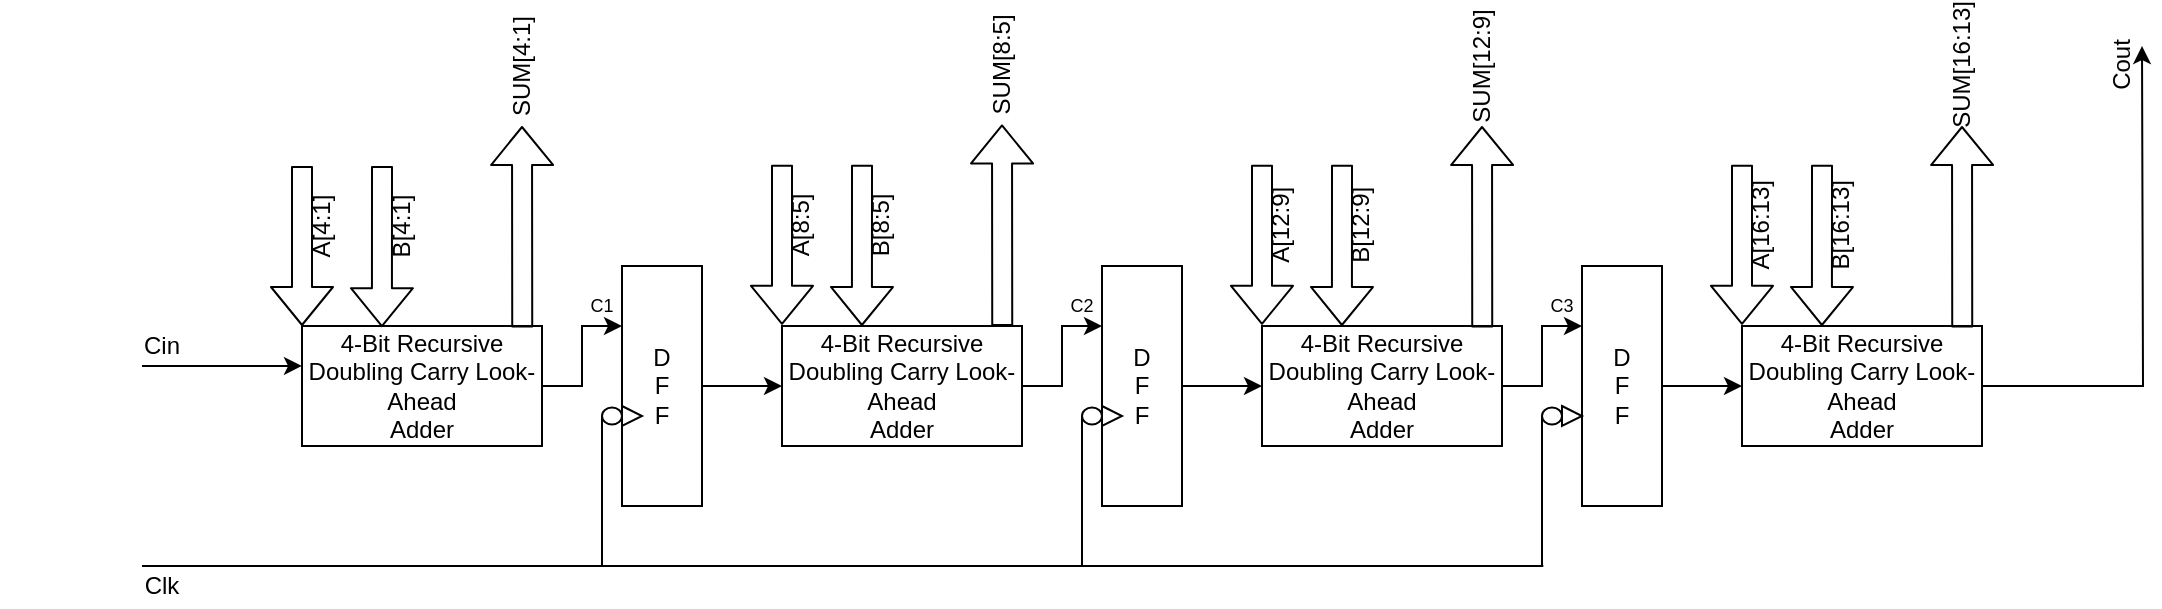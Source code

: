<mxfile version="13.2.6" type="device"><diagram id="yjenWlUXijCT_LEL46br" name="Page-1"><mxGraphModel dx="1093" dy="657" grid="1" gridSize="10" guides="1" tooltips="1" connect="1" arrows="1" fold="1" page="1" pageScale="1" pageWidth="850" pageHeight="1100" math="0" shadow="0"><root><mxCell id="0"/><mxCell id="1" parent="0"/><mxCell id="RmdQvSZnTptiHbCgdyAI-27" style="edgeStyle=orthogonalEdgeStyle;rounded=0;orthogonalLoop=1;jettySize=auto;html=1;entryX=0;entryY=0.25;entryDx=0;entryDy=0;" edge="1" parent="1" source="RmdQvSZnTptiHbCgdyAI-1" target="RmdQvSZnTptiHbCgdyAI-20"><mxGeometry relative="1" as="geometry"/></mxCell><mxCell id="RmdQvSZnTptiHbCgdyAI-1" value="4-Bit Recursive Doubling Carry Look-Ahead&lt;br&gt;Adder" style="rounded=0;whiteSpace=wrap;html=1;" vertex="1" parent="1"><mxGeometry x="200" y="260" width="120" height="60" as="geometry"/></mxCell><mxCell id="RmdQvSZnTptiHbCgdyAI-55" style="edgeStyle=orthogonalEdgeStyle;rounded=0;orthogonalLoop=1;jettySize=auto;html=1;entryX=0;entryY=0.25;entryDx=0;entryDy=0;" edge="1" parent="1" source="RmdQvSZnTptiHbCgdyAI-2" target="RmdQvSZnTptiHbCgdyAI-31"><mxGeometry relative="1" as="geometry"/></mxCell><mxCell id="RmdQvSZnTptiHbCgdyAI-2" value="&lt;span&gt;4-Bit Recursive Doubling Carry Look-Ahead&lt;/span&gt;&lt;br&gt;&lt;span&gt;Adder&lt;/span&gt;" style="rounded=0;whiteSpace=wrap;html=1;" vertex="1" parent="1"><mxGeometry x="440" y="260" width="120" height="60" as="geometry"/></mxCell><mxCell id="RmdQvSZnTptiHbCgdyAI-83" style="edgeStyle=orthogonalEdgeStyle;rounded=0;orthogonalLoop=1;jettySize=auto;html=1;entryX=0;entryY=0.25;entryDx=0;entryDy=0;" edge="1" parent="1" source="RmdQvSZnTptiHbCgdyAI-3" target="RmdQvSZnTptiHbCgdyAI-34"><mxGeometry relative="1" as="geometry"/></mxCell><mxCell id="RmdQvSZnTptiHbCgdyAI-3" value="&lt;span&gt;4-Bit Recursive Doubling Carry Look-Ahead&lt;/span&gt;&lt;br&gt;&lt;span&gt;Adder&lt;/span&gt;" style="rounded=0;whiteSpace=wrap;html=1;" vertex="1" parent="1"><mxGeometry x="680" y="260" width="120" height="60" as="geometry"/></mxCell><mxCell id="RmdQvSZnTptiHbCgdyAI-82" style="edgeStyle=orthogonalEdgeStyle;rounded=0;orthogonalLoop=1;jettySize=auto;html=1;" edge="1" parent="1" source="RmdQvSZnTptiHbCgdyAI-4"><mxGeometry relative="1" as="geometry"><mxPoint x="1120" y="120" as="targetPoint"/></mxGeometry></mxCell><mxCell id="RmdQvSZnTptiHbCgdyAI-4" value="&lt;span&gt;4-Bit Recursive Doubling Carry Look-Ahead&lt;/span&gt;&lt;br&gt;&lt;span&gt;Adder&lt;/span&gt;" style="rounded=0;whiteSpace=wrap;html=1;" vertex="1" parent="1"><mxGeometry x="920" y="260" width="120" height="60" as="geometry"/></mxCell><mxCell id="RmdQvSZnTptiHbCgdyAI-8" value="" style="shape=flexArrow;endArrow=classic;html=1;entryX=0;entryY=0;entryDx=0;entryDy=0;" edge="1" parent="1" target="RmdQvSZnTptiHbCgdyAI-1"><mxGeometry width="50" height="50" relative="1" as="geometry"><mxPoint x="200" y="180" as="sourcePoint"/><mxPoint x="230" y="260" as="targetPoint"/></mxGeometry></mxCell><mxCell id="RmdQvSZnTptiHbCgdyAI-9" value="&lt;span style=&quot;color: rgba(0 , 0 , 0 , 0) ; font-family: monospace ; font-size: 0px&quot;&gt;%3CmxGraphModel%3E%3Croot%3E%3CmxCell%20id%3D%220%22%2F%3E%3CmxCell%20id%3D%221%22%20parent%3D%220%22%2F%3E%3CmxCell%20id%3D%222%22%20value%3D%22%22%20style%3D%22shape%3DflexArrow%3BendArrow%3Dclassic%3Bhtml%3D1%3B%22%20edge%3D%221%22%20parent%3D%221%22%3E%3CmxGeometry%20width%3D%2250%22%20height%3D%2250%22%20relative%3D%221%22%20as%3D%22geometry%22%3E%3CmxPoint%20y%3D%22268%22%20as%3D%22sourcePoint%22%2F%3E%3CmxPoint%20x%3D%2290%22%20y%3D%22268%22%20as%3D%22targetPoint%22%2F%3E%3C%2FmxGeometry%3E%3C%2FmxCell%3E%3C%2Froot%3E%3C%2FmxGraphModel%3E&lt;/span&gt;" style="text;html=1;align=center;verticalAlign=middle;resizable=0;points=[];autosize=1;" vertex="1" parent="1"><mxGeometry x="49" y="314" width="20" height="20" as="geometry"/></mxCell><mxCell id="RmdQvSZnTptiHbCgdyAI-15" value="Cin" style="text;html=1;strokeColor=none;fillColor=none;align=center;verticalAlign=middle;whiteSpace=wrap;rounded=0;" vertex="1" parent="1"><mxGeometry x="110" y="260" width="40" height="20" as="geometry"/></mxCell><mxCell id="RmdQvSZnTptiHbCgdyAI-53" style="edgeStyle=orthogonalEdgeStyle;rounded=0;orthogonalLoop=1;jettySize=auto;html=1;" edge="1" parent="1" source="RmdQvSZnTptiHbCgdyAI-20" target="RmdQvSZnTptiHbCgdyAI-2"><mxGeometry relative="1" as="geometry"/></mxCell><mxCell id="RmdQvSZnTptiHbCgdyAI-20" value="D&lt;br&gt;F&lt;br&gt;F" style="rounded=0;whiteSpace=wrap;html=1;" vertex="1" parent="1"><mxGeometry x="360" y="230" width="40" height="120" as="geometry"/></mxCell><mxCell id="RmdQvSZnTptiHbCgdyAI-22" value="" style="triangle;whiteSpace=wrap;html=1;rotation=0;" vertex="1" parent="1"><mxGeometry x="360" y="300" width="10" height="10" as="geometry"/></mxCell><mxCell id="RmdQvSZnTptiHbCgdyAI-30" value="" style="ellipse;whiteSpace=wrap;html=1;" vertex="1" parent="1"><mxGeometry x="350" y="300.75" width="10" height="8.5" as="geometry"/></mxCell><mxCell id="RmdQvSZnTptiHbCgdyAI-54" style="edgeStyle=orthogonalEdgeStyle;rounded=0;orthogonalLoop=1;jettySize=auto;html=1;" edge="1" parent="1" source="RmdQvSZnTptiHbCgdyAI-31" target="RmdQvSZnTptiHbCgdyAI-3"><mxGeometry relative="1" as="geometry"/></mxCell><mxCell id="RmdQvSZnTptiHbCgdyAI-31" value="D&lt;br&gt;F&lt;br&gt;F" style="rounded=0;whiteSpace=wrap;html=1;" vertex="1" parent="1"><mxGeometry x="600" y="230" width="40" height="120" as="geometry"/></mxCell><mxCell id="RmdQvSZnTptiHbCgdyAI-32" value="" style="triangle;whiteSpace=wrap;html=1;rotation=0;" vertex="1" parent="1"><mxGeometry x="600" y="300" width="10" height="10" as="geometry"/></mxCell><mxCell id="RmdQvSZnTptiHbCgdyAI-33" value="" style="ellipse;whiteSpace=wrap;html=1;" vertex="1" parent="1"><mxGeometry x="590" y="300.75" width="10" height="8.5" as="geometry"/></mxCell><mxCell id="RmdQvSZnTptiHbCgdyAI-73" style="edgeStyle=orthogonalEdgeStyle;rounded=0;orthogonalLoop=1;jettySize=auto;html=1;" edge="1" parent="1" source="RmdQvSZnTptiHbCgdyAI-34" target="RmdQvSZnTptiHbCgdyAI-4"><mxGeometry relative="1" as="geometry"/></mxCell><mxCell id="RmdQvSZnTptiHbCgdyAI-34" value="D&lt;br&gt;F&lt;br&gt;F" style="rounded=0;whiteSpace=wrap;html=1;" vertex="1" parent="1"><mxGeometry x="840" y="230" width="40" height="120" as="geometry"/></mxCell><mxCell id="RmdQvSZnTptiHbCgdyAI-35" value="" style="triangle;whiteSpace=wrap;html=1;rotation=0;" vertex="1" parent="1"><mxGeometry x="830" y="300" width="10" height="10" as="geometry"/></mxCell><mxCell id="RmdQvSZnTptiHbCgdyAI-36" value="" style="ellipse;whiteSpace=wrap;html=1;" vertex="1" parent="1"><mxGeometry x="820" y="300.75" width="10" height="8.5" as="geometry"/></mxCell><mxCell id="RmdQvSZnTptiHbCgdyAI-43" value="Cout" style="text;html=1;strokeColor=none;fillColor=none;align=center;verticalAlign=middle;whiteSpace=wrap;rounded=0;rotation=-90;" vertex="1" parent="1"><mxGeometry x="1090" y="119.22" width="40" height="20" as="geometry"/></mxCell><mxCell id="RmdQvSZnTptiHbCgdyAI-46" value="" style="endArrow=none;html=1;exitX=0.25;exitY=0;exitDx=0;exitDy=0;" edge="1" parent="1" source="RmdQvSZnTptiHbCgdyAI-51"><mxGeometry width="50" height="50" relative="1" as="geometry"><mxPoint x="110" y="380" as="sourcePoint"/><mxPoint x="820.667" y="380" as="targetPoint"/></mxGeometry></mxCell><mxCell id="RmdQvSZnTptiHbCgdyAI-48" value="" style="endArrow=none;html=1;entryX=0;entryY=0.5;entryDx=0;entryDy=0;" edge="1" parent="1" target="RmdQvSZnTptiHbCgdyAI-36"><mxGeometry width="50" height="50" relative="1" as="geometry"><mxPoint x="820" y="380" as="sourcePoint"/><mxPoint x="820" y="310" as="targetPoint"/></mxGeometry></mxCell><mxCell id="RmdQvSZnTptiHbCgdyAI-49" value="" style="endArrow=none;html=1;entryX=0;entryY=0.5;entryDx=0;entryDy=0;" edge="1" parent="1" target="RmdQvSZnTptiHbCgdyAI-33"><mxGeometry width="50" height="50" relative="1" as="geometry"><mxPoint x="590" y="380" as="sourcePoint"/><mxPoint x="590" y="309" as="targetPoint"/></mxGeometry></mxCell><mxCell id="RmdQvSZnTptiHbCgdyAI-50" value="" style="endArrow=none;html=1;entryX=0;entryY=0.5;entryDx=0;entryDy=0;" edge="1" parent="1" target="RmdQvSZnTptiHbCgdyAI-30"><mxGeometry width="50" height="50" relative="1" as="geometry"><mxPoint x="350" y="380" as="sourcePoint"/><mxPoint x="350" y="310" as="targetPoint"/></mxGeometry></mxCell><mxCell id="RmdQvSZnTptiHbCgdyAI-51" value="Clk" style="text;html=1;strokeColor=none;fillColor=none;align=center;verticalAlign=middle;whiteSpace=wrap;rounded=0;" vertex="1" parent="1"><mxGeometry x="110" y="380" width="40" height="20" as="geometry"/></mxCell><mxCell id="RmdQvSZnTptiHbCgdyAI-52" value="" style="endArrow=classic;html=1;entryX=0;entryY=0.333;entryDx=0;entryDy=0;entryPerimeter=0;" edge="1" parent="1" target="RmdQvSZnTptiHbCgdyAI-1"><mxGeometry width="50" height="50" relative="1" as="geometry"><mxPoint x="120" y="280" as="sourcePoint"/><mxPoint x="130" y="230" as="targetPoint"/></mxGeometry></mxCell><mxCell id="RmdQvSZnTptiHbCgdyAI-57" value="" style="shape=flexArrow;endArrow=classic;html=1;entryX=0.333;entryY=0.01;entryDx=0;entryDy=0;entryPerimeter=0;" edge="1" parent="1" target="RmdQvSZnTptiHbCgdyAI-1"><mxGeometry width="50" height="50" relative="1" as="geometry"><mxPoint x="240" y="180" as="sourcePoint"/><mxPoint x="259.47" y="260" as="targetPoint"/></mxGeometry></mxCell><mxCell id="RmdQvSZnTptiHbCgdyAI-58" value="A[4:1]" style="text;html=1;strokeColor=none;fillColor=none;align=center;verticalAlign=middle;whiteSpace=wrap;rounded=0;rotation=-90;" vertex="1" parent="1"><mxGeometry x="190" y="200" width="40" height="20" as="geometry"/></mxCell><mxCell id="RmdQvSZnTptiHbCgdyAI-59" value="B[4:1]" style="text;html=1;strokeColor=none;fillColor=none;align=center;verticalAlign=middle;whiteSpace=wrap;rounded=0;rotation=-90;" vertex="1" parent="1"><mxGeometry x="230" y="200" width="40" height="20" as="geometry"/></mxCell><mxCell id="RmdQvSZnTptiHbCgdyAI-61" value="" style="shape=flexArrow;endArrow=classic;html=1;entryX=0;entryY=0;entryDx=0;entryDy=0;" edge="1" parent="1"><mxGeometry width="50" height="50" relative="1" as="geometry"><mxPoint x="440" y="179.4" as="sourcePoint"/><mxPoint x="440" y="259.4" as="targetPoint"/></mxGeometry></mxCell><mxCell id="RmdQvSZnTptiHbCgdyAI-62" value="" style="shape=flexArrow;endArrow=classic;html=1;entryX=0.333;entryY=0.01;entryDx=0;entryDy=0;entryPerimeter=0;" edge="1" parent="1"><mxGeometry width="50" height="50" relative="1" as="geometry"><mxPoint x="480" y="179.4" as="sourcePoint"/><mxPoint x="479.96" y="260" as="targetPoint"/></mxGeometry></mxCell><mxCell id="RmdQvSZnTptiHbCgdyAI-63" value="A[8:5]" style="text;html=1;strokeColor=none;fillColor=none;align=center;verticalAlign=middle;whiteSpace=wrap;rounded=0;rotation=-90;" vertex="1" parent="1"><mxGeometry x="430" y="199.4" width="40" height="20" as="geometry"/></mxCell><mxCell id="RmdQvSZnTptiHbCgdyAI-64" value="B[8:5]" style="text;html=1;strokeColor=none;fillColor=none;align=center;verticalAlign=middle;whiteSpace=wrap;rounded=0;rotation=-90;" vertex="1" parent="1"><mxGeometry x="470" y="199.4" width="40" height="20" as="geometry"/></mxCell><mxCell id="RmdQvSZnTptiHbCgdyAI-65" value="" style="shape=flexArrow;endArrow=classic;html=1;entryX=0;entryY=0;entryDx=0;entryDy=0;" edge="1" parent="1"><mxGeometry width="50" height="50" relative="1" as="geometry"><mxPoint x="680" y="179.4" as="sourcePoint"/><mxPoint x="680" y="259.4" as="targetPoint"/></mxGeometry></mxCell><mxCell id="RmdQvSZnTptiHbCgdyAI-66" value="" style="shape=flexArrow;endArrow=classic;html=1;entryX=0.333;entryY=0.01;entryDx=0;entryDy=0;entryPerimeter=0;" edge="1" parent="1"><mxGeometry width="50" height="50" relative="1" as="geometry"><mxPoint x="720" y="179.4" as="sourcePoint"/><mxPoint x="719.96" y="260" as="targetPoint"/></mxGeometry></mxCell><mxCell id="RmdQvSZnTptiHbCgdyAI-67" value="A[12:9]" style="text;html=1;strokeColor=none;fillColor=none;align=center;verticalAlign=middle;whiteSpace=wrap;rounded=0;rotation=-90;" vertex="1" parent="1"><mxGeometry x="670" y="199.4" width="40" height="20" as="geometry"/></mxCell><mxCell id="RmdQvSZnTptiHbCgdyAI-68" value="B[12:9]" style="text;html=1;strokeColor=none;fillColor=none;align=center;verticalAlign=middle;whiteSpace=wrap;rounded=0;rotation=-90;" vertex="1" parent="1"><mxGeometry x="710" y="199.4" width="40" height="20" as="geometry"/></mxCell><mxCell id="RmdQvSZnTptiHbCgdyAI-69" value="" style="shape=flexArrow;endArrow=classic;html=1;entryX=0;entryY=0;entryDx=0;entryDy=0;" edge="1" parent="1"><mxGeometry width="50" height="50" relative="1" as="geometry"><mxPoint x="920" y="179.4" as="sourcePoint"/><mxPoint x="920" y="259.4" as="targetPoint"/></mxGeometry></mxCell><mxCell id="RmdQvSZnTptiHbCgdyAI-70" value="" style="shape=flexArrow;endArrow=classic;html=1;entryX=0.333;entryY=0.01;entryDx=0;entryDy=0;entryPerimeter=0;" edge="1" parent="1"><mxGeometry width="50" height="50" relative="1" as="geometry"><mxPoint x="960" y="179.4" as="sourcePoint"/><mxPoint x="959.96" y="260" as="targetPoint"/></mxGeometry></mxCell><mxCell id="RmdQvSZnTptiHbCgdyAI-71" value="A[16:13]" style="text;html=1;strokeColor=none;fillColor=none;align=center;verticalAlign=middle;whiteSpace=wrap;rounded=0;rotation=-90;" vertex="1" parent="1"><mxGeometry x="910" y="199.4" width="40" height="20" as="geometry"/></mxCell><mxCell id="RmdQvSZnTptiHbCgdyAI-72" value="B[16:13]" style="text;html=1;strokeColor=none;fillColor=none;align=center;verticalAlign=middle;whiteSpace=wrap;rounded=0;rotation=-90;" vertex="1" parent="1"><mxGeometry x="950" y="199.4" width="40" height="20" as="geometry"/></mxCell><mxCell id="RmdQvSZnTptiHbCgdyAI-74" value="" style="shape=flexArrow;endArrow=classic;html=1;exitX=1.001;exitY=0.013;exitDx=0;exitDy=0;exitPerimeter=0;" edge="1" parent="1"><mxGeometry width="50" height="50" relative="1" as="geometry"><mxPoint x="310.12" y="260.78" as="sourcePoint"/><mxPoint x="310" y="160" as="targetPoint"/></mxGeometry></mxCell><mxCell id="RmdQvSZnTptiHbCgdyAI-75" value="SUM[4:1]" style="text;html=1;strokeColor=none;fillColor=none;align=center;verticalAlign=middle;whiteSpace=wrap;rounded=0;rotation=-90;" vertex="1" parent="1"><mxGeometry x="290" y="120" width="40" height="20" as="geometry"/></mxCell><mxCell id="RmdQvSZnTptiHbCgdyAI-76" value="" style="shape=flexArrow;endArrow=classic;html=1;exitX=1.001;exitY=0.013;exitDx=0;exitDy=0;exitPerimeter=0;" edge="1" parent="1"><mxGeometry width="50" height="50" relative="1" as="geometry"><mxPoint x="550.12" y="260" as="sourcePoint"/><mxPoint x="550" y="159.22" as="targetPoint"/></mxGeometry></mxCell><mxCell id="RmdQvSZnTptiHbCgdyAI-77" value="SUM[8:5]" style="text;html=1;strokeColor=none;fillColor=none;align=center;verticalAlign=middle;whiteSpace=wrap;rounded=0;rotation=-90;" vertex="1" parent="1"><mxGeometry x="530" y="119.22" width="40" height="20" as="geometry"/></mxCell><mxCell id="RmdQvSZnTptiHbCgdyAI-78" value="" style="shape=flexArrow;endArrow=classic;html=1;exitX=1.001;exitY=0.013;exitDx=0;exitDy=0;exitPerimeter=0;" edge="1" parent="1"><mxGeometry width="50" height="50" relative="1" as="geometry"><mxPoint x="790.12" y="260.78" as="sourcePoint"/><mxPoint x="790" y="160" as="targetPoint"/></mxGeometry></mxCell><mxCell id="RmdQvSZnTptiHbCgdyAI-79" value="SUM[12:9]" style="text;html=1;strokeColor=none;fillColor=none;align=center;verticalAlign=middle;whiteSpace=wrap;rounded=0;rotation=-90;" vertex="1" parent="1"><mxGeometry x="770" y="120" width="40" height="20" as="geometry"/></mxCell><mxCell id="RmdQvSZnTptiHbCgdyAI-80" value="" style="shape=flexArrow;endArrow=classic;html=1;exitX=1.001;exitY=0.013;exitDx=0;exitDy=0;exitPerimeter=0;" edge="1" parent="1"><mxGeometry width="50" height="50" relative="1" as="geometry"><mxPoint x="1030.12" y="260.78" as="sourcePoint"/><mxPoint x="1030" y="160" as="targetPoint"/></mxGeometry></mxCell><mxCell id="RmdQvSZnTptiHbCgdyAI-81" value="SUM[16:13]" style="text;html=1;strokeColor=none;fillColor=none;align=center;verticalAlign=middle;whiteSpace=wrap;rounded=0;rotation=-90;" vertex="1" parent="1"><mxGeometry x="1010" y="119.22" width="40" height="20" as="geometry"/></mxCell><mxCell id="RmdQvSZnTptiHbCgdyAI-84" value="C1" style="text;html=1;strokeColor=none;fillColor=none;align=center;verticalAlign=middle;whiteSpace=wrap;rounded=0;fontSize=9;" vertex="1" parent="1"><mxGeometry x="340" y="240" width="20" height="20" as="geometry"/></mxCell><mxCell id="RmdQvSZnTptiHbCgdyAI-85" value="C2" style="text;html=1;strokeColor=none;fillColor=none;align=center;verticalAlign=middle;whiteSpace=wrap;rounded=0;fontSize=9;" vertex="1" parent="1"><mxGeometry x="580" y="240" width="20" height="20" as="geometry"/></mxCell><mxCell id="RmdQvSZnTptiHbCgdyAI-86" value="C3" style="text;html=1;strokeColor=none;fillColor=none;align=center;verticalAlign=middle;whiteSpace=wrap;rounded=0;fontSize=9;" vertex="1" parent="1"><mxGeometry x="820" y="240" width="20" height="20" as="geometry"/></mxCell></root></mxGraphModel></diagram></mxfile>